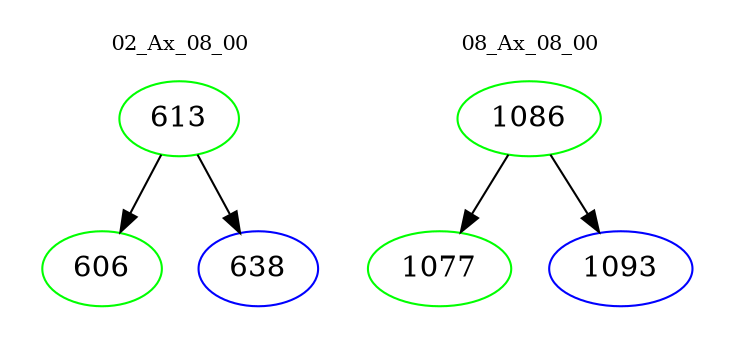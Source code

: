 digraph{
subgraph cluster_0 {
color = white
label = "02_Ax_08_00";
fontsize=10;
T0_613 [label="613", color="green"]
T0_613 -> T0_606 [color="black"]
T0_606 [label="606", color="green"]
T0_613 -> T0_638 [color="black"]
T0_638 [label="638", color="blue"]
}
subgraph cluster_1 {
color = white
label = "08_Ax_08_00";
fontsize=10;
T1_1086 [label="1086", color="green"]
T1_1086 -> T1_1077 [color="black"]
T1_1077 [label="1077", color="green"]
T1_1086 -> T1_1093 [color="black"]
T1_1093 [label="1093", color="blue"]
}
}
